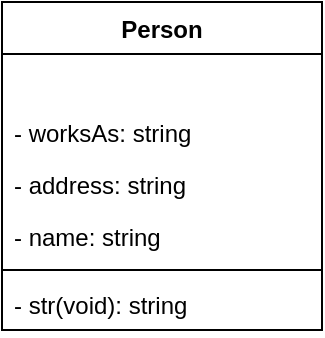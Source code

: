 <mxfile version="14.1.2" type="github">
  <diagram id="x5gHuUsIIJ-AkQ3tlWG3" name="Page-1">
    <mxGraphModel dx="868" dy="592" grid="0" gridSize="10" guides="1" tooltips="1" connect="1" arrows="1" fold="1" page="1" pageScale="1" pageWidth="827" pageHeight="1169" math="0" shadow="0">
      <root>
        <mxCell id="0" />
        <mxCell id="1" parent="0" />
        <mxCell id="iUWRhTmWpU_0zO2Lu-_L-1" value="Person&#xa;" style="swimlane;fontStyle=1;align=center;verticalAlign=top;childLayout=stackLayout;horizontal=1;startSize=26;horizontalStack=0;resizeParent=1;resizeParentMax=0;resizeLast=0;collapsible=1;marginBottom=0;" vertex="1" parent="1">
          <mxGeometry x="360" y="34" width="160" height="164" as="geometry" />
        </mxCell>
        <mxCell id="iUWRhTmWpU_0zO2Lu-_L-2" value="&#xa;" style="text;strokeColor=none;fillColor=none;align=left;verticalAlign=top;spacingLeft=4;spacingRight=4;overflow=hidden;rotatable=0;points=[[0,0.5],[1,0.5]];portConstraint=eastwest;" vertex="1" parent="iUWRhTmWpU_0zO2Lu-_L-1">
          <mxGeometry y="26" width="160" height="26" as="geometry" />
        </mxCell>
        <mxCell id="iUWRhTmWpU_0zO2Lu-_L-13" value="- worksAs: string" style="text;strokeColor=none;fillColor=none;align=left;verticalAlign=top;spacingLeft=4;spacingRight=4;overflow=hidden;rotatable=0;points=[[0,0.5],[1,0.5]];portConstraint=eastwest;" vertex="1" parent="iUWRhTmWpU_0zO2Lu-_L-1">
          <mxGeometry y="52" width="160" height="26" as="geometry" />
        </mxCell>
        <mxCell id="iUWRhTmWpU_0zO2Lu-_L-12" value="- address: string" style="text;strokeColor=none;fillColor=none;align=left;verticalAlign=top;spacingLeft=4;spacingRight=4;overflow=hidden;rotatable=0;points=[[0,0.5],[1,0.5]];portConstraint=eastwest;" vertex="1" parent="iUWRhTmWpU_0zO2Lu-_L-1">
          <mxGeometry y="78" width="160" height="26" as="geometry" />
        </mxCell>
        <mxCell id="iUWRhTmWpU_0zO2Lu-_L-9" value="- name: string" style="text;strokeColor=none;fillColor=none;align=left;verticalAlign=top;spacingLeft=4;spacingRight=4;overflow=hidden;rotatable=0;points=[[0,0.5],[1,0.5]];portConstraint=eastwest;" vertex="1" parent="iUWRhTmWpU_0zO2Lu-_L-1">
          <mxGeometry y="104" width="160" height="26" as="geometry" />
        </mxCell>
        <mxCell id="iUWRhTmWpU_0zO2Lu-_L-3" value="" style="line;strokeWidth=1;fillColor=none;align=left;verticalAlign=middle;spacingTop=-1;spacingLeft=3;spacingRight=3;rotatable=0;labelPosition=right;points=[];portConstraint=eastwest;" vertex="1" parent="iUWRhTmWpU_0zO2Lu-_L-1">
          <mxGeometry y="130" width="160" height="8" as="geometry" />
        </mxCell>
        <mxCell id="iUWRhTmWpU_0zO2Lu-_L-4" value="- str(void): string" style="text;strokeColor=none;fillColor=none;align=left;verticalAlign=top;spacingLeft=4;spacingRight=4;overflow=hidden;rotatable=0;points=[[0,0.5],[1,0.5]];portConstraint=eastwest;" vertex="1" parent="iUWRhTmWpU_0zO2Lu-_L-1">
          <mxGeometry y="138" width="160" height="26" as="geometry" />
        </mxCell>
      </root>
    </mxGraphModel>
  </diagram>
</mxfile>
